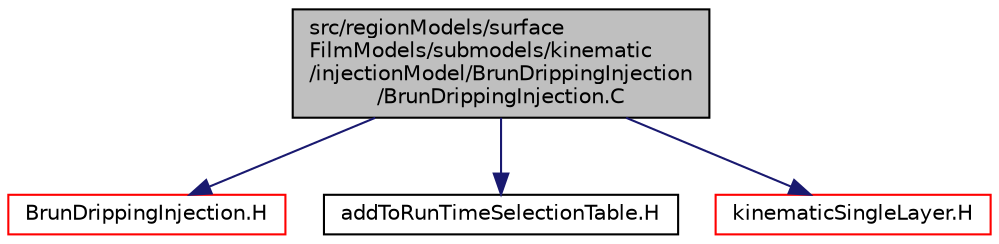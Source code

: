 digraph "src/regionModels/surfaceFilmModels/submodels/kinematic/injectionModel/BrunDrippingInjection/BrunDrippingInjection.C"
{
  bgcolor="transparent";
  edge [fontname="Helvetica",fontsize="10",labelfontname="Helvetica",labelfontsize="10"];
  node [fontname="Helvetica",fontsize="10",shape=record];
  Node0 [label="src/regionModels/surface\lFilmModels/submodels/kinematic\l/injectionModel/BrunDrippingInjection\l/BrunDrippingInjection.C",height=0.2,width=0.4,color="black", fillcolor="grey75", style="filled", fontcolor="black"];
  Node0 -> Node1 [color="midnightblue",fontsize="10",style="solid",fontname="Helvetica"];
  Node1 [label="BrunDrippingInjection.H",height=0.2,width=0.4,color="red",URL="$a14300.html"];
  Node0 -> Node350 [color="midnightblue",fontsize="10",style="solid",fontname="Helvetica"];
  Node350 [label="addToRunTimeSelectionTable.H",height=0.2,width=0.4,color="black",URL="$a09989.html",tooltip="Macros for easy insertion into run-time selection tables. "];
  Node0 -> Node351 [color="midnightblue",fontsize="10",style="solid",fontname="Helvetica"];
  Node351 [label="kinematicSingleLayer.H",height=0.2,width=0.4,color="red",URL="$a14213.html"];
}
